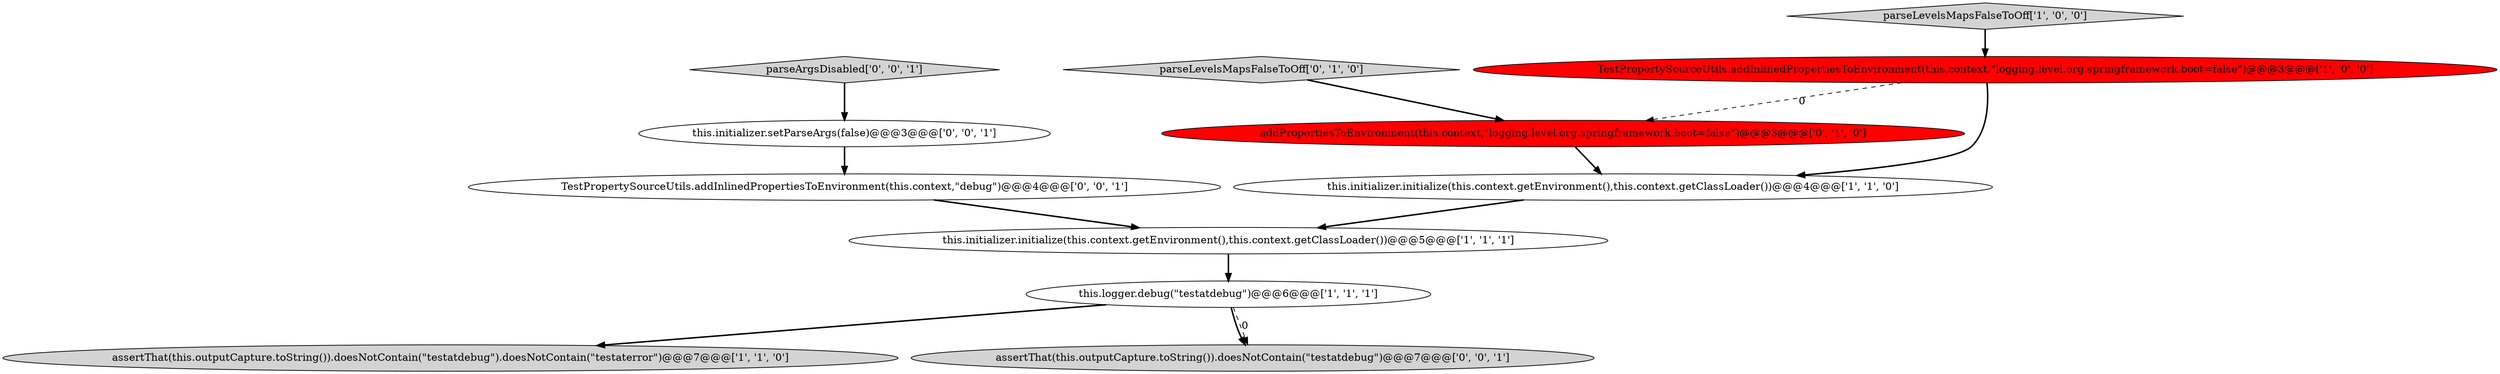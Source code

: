 digraph {
3 [style = filled, label = "this.logger.debug(\"testatdebug\")@@@6@@@['1', '1', '1']", fillcolor = white, shape = ellipse image = "AAA0AAABBB1BBB"];
0 [style = filled, label = "parseLevelsMapsFalseToOff['1', '0', '0']", fillcolor = lightgray, shape = diamond image = "AAA0AAABBB1BBB"];
1 [style = filled, label = "assertThat(this.outputCapture.toString()).doesNotContain(\"testatdebug\").doesNotContain(\"testaterror\")@@@7@@@['1', '1', '0']", fillcolor = lightgray, shape = ellipse image = "AAA0AAABBB1BBB"];
8 [style = filled, label = "this.initializer.setParseArgs(false)@@@3@@@['0', '0', '1']", fillcolor = white, shape = ellipse image = "AAA0AAABBB3BBB"];
11 [style = filled, label = "assertThat(this.outputCapture.toString()).doesNotContain(\"testatdebug\")@@@7@@@['0', '0', '1']", fillcolor = lightgray, shape = ellipse image = "AAA0AAABBB3BBB"];
9 [style = filled, label = "TestPropertySourceUtils.addInlinedPropertiesToEnvironment(this.context,\"debug\")@@@4@@@['0', '0', '1']", fillcolor = white, shape = ellipse image = "AAA0AAABBB3BBB"];
6 [style = filled, label = "parseLevelsMapsFalseToOff['0', '1', '0']", fillcolor = lightgray, shape = diamond image = "AAA0AAABBB2BBB"];
7 [style = filled, label = "addPropertiesToEnvironment(this.context,\"logging.level.org.springframework.boot=false\")@@@3@@@['0', '1', '0']", fillcolor = red, shape = ellipse image = "AAA1AAABBB2BBB"];
5 [style = filled, label = "TestPropertySourceUtils.addInlinedPropertiesToEnvironment(this.context,\"logging.level.org.springframework.boot=false\")@@@3@@@['1', '0', '0']", fillcolor = red, shape = ellipse image = "AAA1AAABBB1BBB"];
2 [style = filled, label = "this.initializer.initialize(this.context.getEnvironment(),this.context.getClassLoader())@@@4@@@['1', '1', '0']", fillcolor = white, shape = ellipse image = "AAA0AAABBB1BBB"];
10 [style = filled, label = "parseArgsDisabled['0', '0', '1']", fillcolor = lightgray, shape = diamond image = "AAA0AAABBB3BBB"];
4 [style = filled, label = "this.initializer.initialize(this.context.getEnvironment(),this.context.getClassLoader())@@@5@@@['1', '1', '1']", fillcolor = white, shape = ellipse image = "AAA0AAABBB1BBB"];
3->11 [style = bold, label=""];
4->3 [style = bold, label=""];
5->2 [style = bold, label=""];
5->7 [style = dashed, label="0"];
6->7 [style = bold, label=""];
3->1 [style = bold, label=""];
10->8 [style = bold, label=""];
2->4 [style = bold, label=""];
7->2 [style = bold, label=""];
3->11 [style = dashed, label="0"];
9->4 [style = bold, label=""];
0->5 [style = bold, label=""];
8->9 [style = bold, label=""];
}
